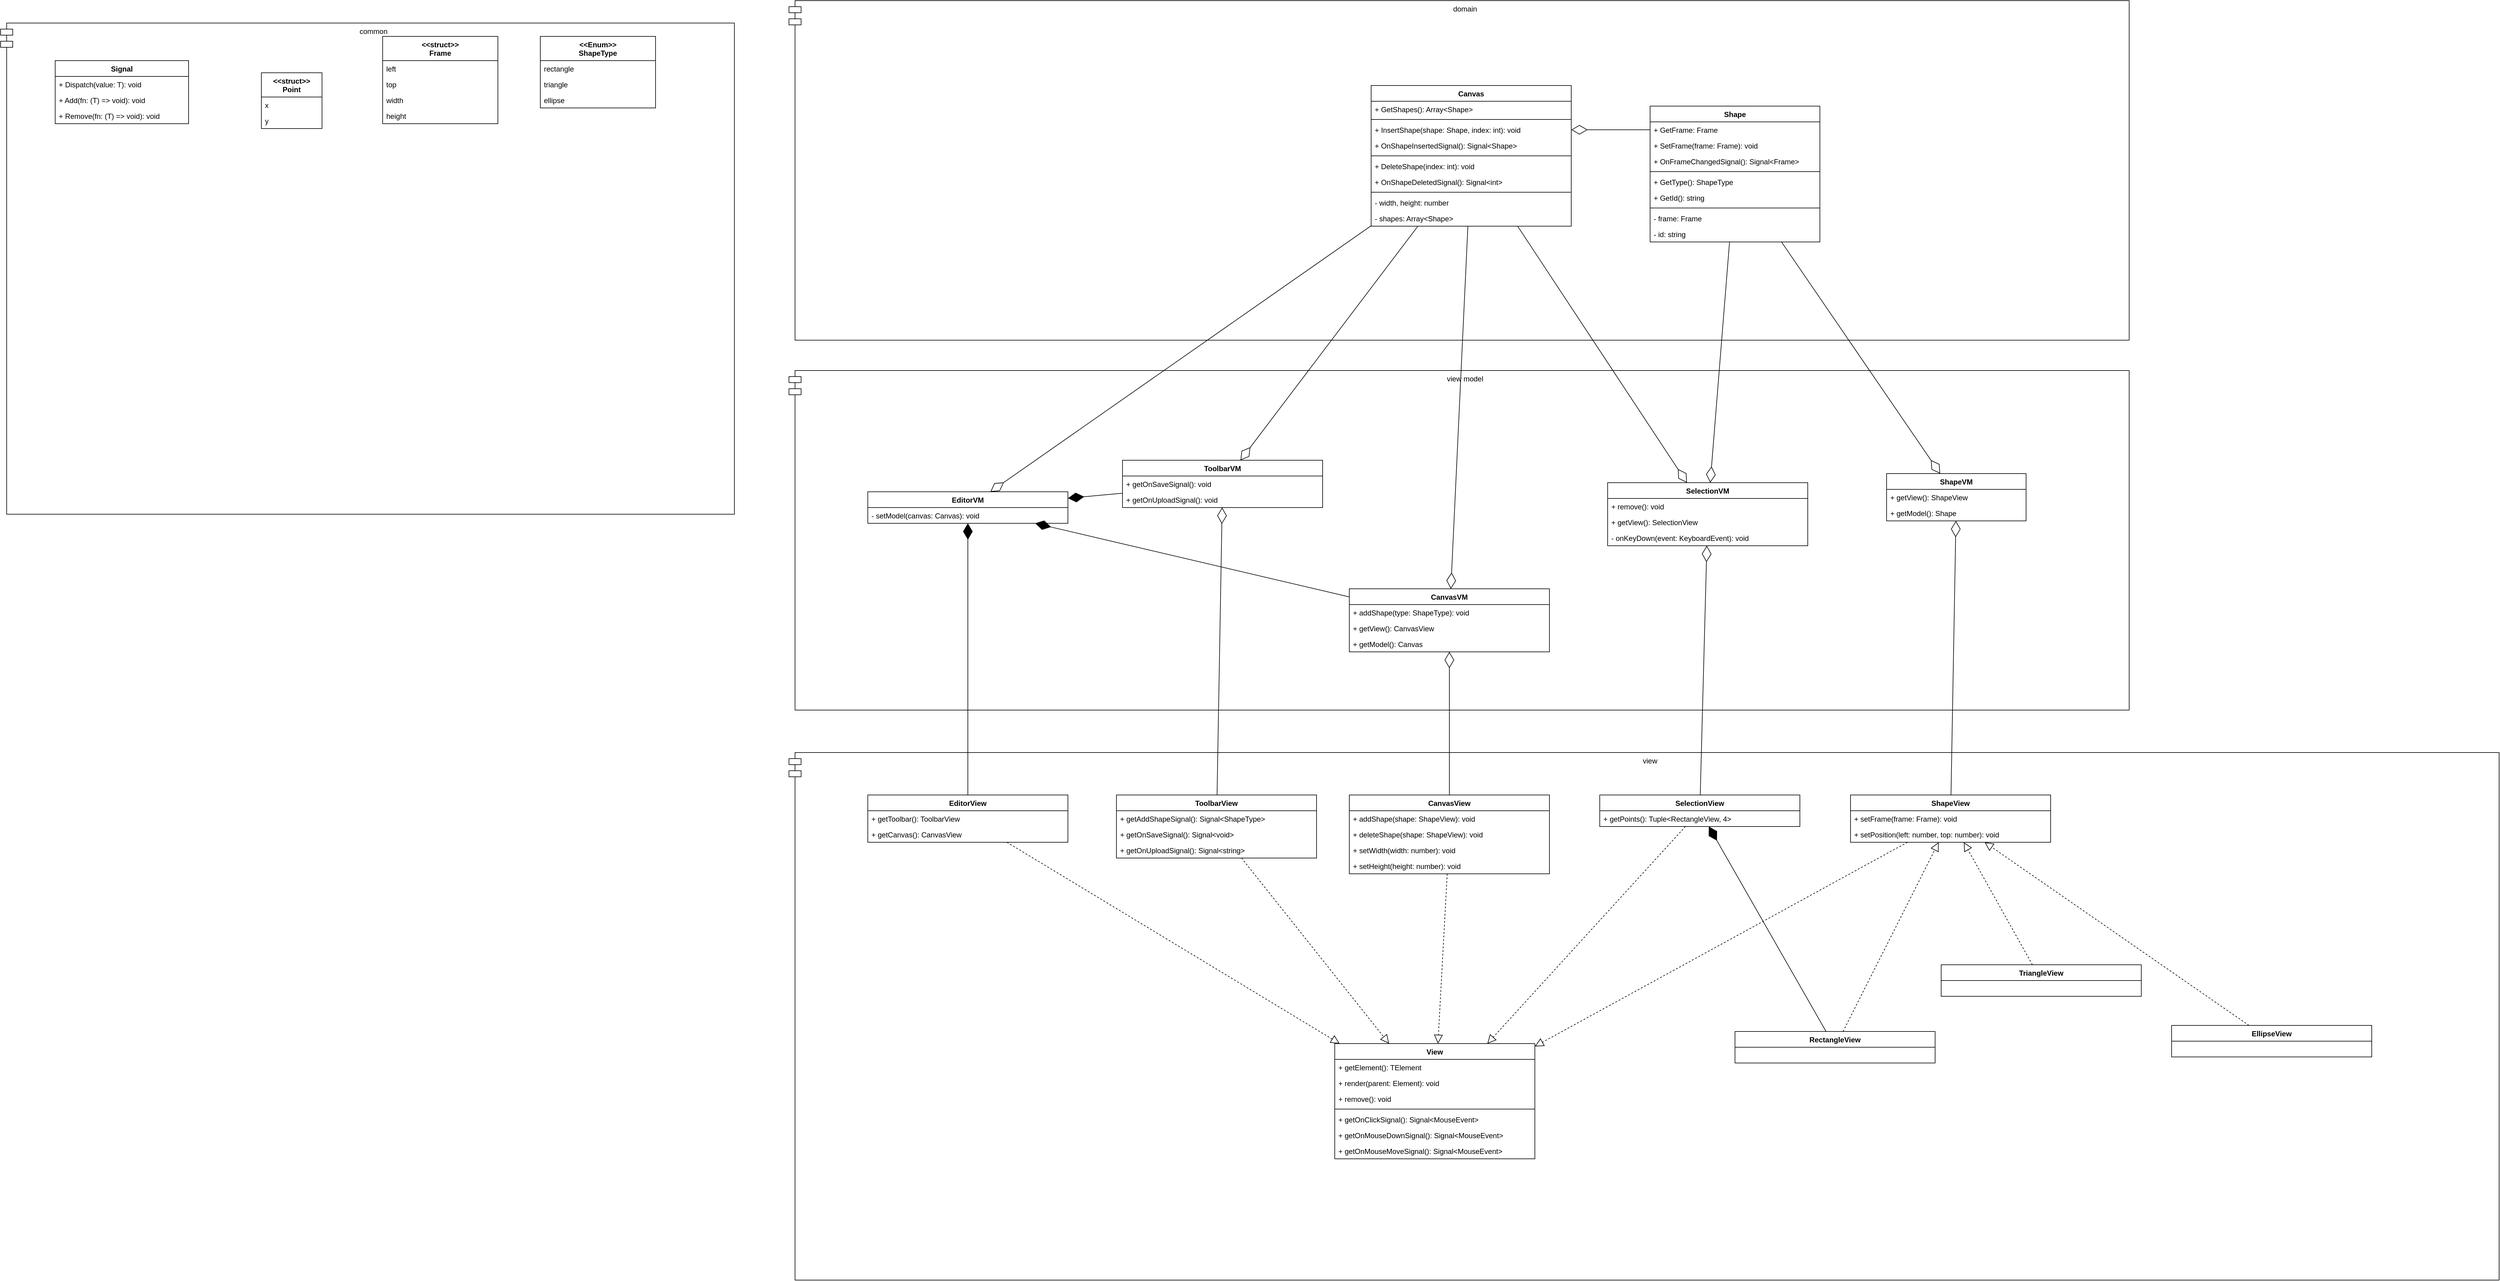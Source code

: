 <mxfile version="17.4.2" type="device"><diagram id="C5RBs43oDa-KdzZeNtuy" name="Page-1"><mxGraphModel dx="4259" dy="1071" grid="1" gridSize="10" guides="1" tooltips="1" connect="1" arrows="1" fold="1" page="1" pageScale="1" pageWidth="827" pageHeight="1169" math="0" shadow="0"><root><mxCell id="WIyWlLk6GJQsqaUBKTNV-0"/><mxCell id="WIyWlLk6GJQsqaUBKTNV-1" parent="WIyWlLk6GJQsqaUBKTNV-0"/><mxCell id="lVUzOFcici-vfKjF4Edh-38" value="domain" style="shape=module;align=left;spacingLeft=20;align=center;verticalAlign=top;" parent="WIyWlLk6GJQsqaUBKTNV-1" vertex="1"><mxGeometry x="-840" y="460" width="2210" height="560" as="geometry"/></mxCell><mxCell id="lVUzOFcici-vfKjF4Edh-4" value="Canvas" style="swimlane;fontStyle=1;align=center;verticalAlign=top;childLayout=stackLayout;horizontal=1;startSize=26;horizontalStack=0;resizeParent=1;resizeParentMax=0;resizeLast=0;collapsible=1;marginBottom=0;" parent="WIyWlLk6GJQsqaUBKTNV-1" vertex="1"><mxGeometry x="120" y="600" width="330" height="232" as="geometry"><mxRectangle x="160" y="410" width="80" height="26" as="alternateBounds"/></mxGeometry></mxCell><mxCell id="lVUzOFcici-vfKjF4Edh-21" value="+ GetShapes(): Array&lt;Shape&gt;" style="text;strokeColor=none;fillColor=none;align=left;verticalAlign=top;spacingLeft=4;spacingRight=4;overflow=hidden;rotatable=0;points=[[0,0.5],[1,0.5]];portConstraint=eastwest;" parent="lVUzOFcici-vfKjF4Edh-4" vertex="1"><mxGeometry y="26" width="330" height="26" as="geometry"/></mxCell><mxCell id="lVUzOFcici-vfKjF4Edh-26" value="" style="line;strokeWidth=1;fillColor=none;align=left;verticalAlign=middle;spacingTop=-1;spacingLeft=3;spacingRight=3;rotatable=0;labelPosition=right;points=[];portConstraint=eastwest;" parent="lVUzOFcici-vfKjF4Edh-4" vertex="1"><mxGeometry y="52" width="330" height="8" as="geometry"/></mxCell><mxCell id="lVUzOFcici-vfKjF4Edh-23" value="+ InsertShape(shape: Shape, index: int): void" style="text;strokeColor=none;fillColor=none;align=left;verticalAlign=top;spacingLeft=4;spacingRight=4;overflow=hidden;rotatable=0;points=[[0,0.5],[1,0.5]];portConstraint=eastwest;" parent="lVUzOFcici-vfKjF4Edh-4" vertex="1"><mxGeometry y="60" width="330" height="26" as="geometry"/></mxCell><mxCell id="lVUzOFcici-vfKjF4Edh-25" value="+ OnShapeInsertedSignal(): Signal&lt;Shape&gt;" style="text;strokeColor=none;fillColor=none;align=left;verticalAlign=top;spacingLeft=4;spacingRight=4;overflow=hidden;rotatable=0;points=[[0,0.5],[1,0.5]];portConstraint=eastwest;" parent="lVUzOFcici-vfKjF4Edh-4" vertex="1"><mxGeometry y="86" width="330" height="26" as="geometry"/></mxCell><mxCell id="lVUzOFcici-vfKjF4Edh-27" value="" style="line;strokeWidth=1;fillColor=none;align=left;verticalAlign=middle;spacingTop=-1;spacingLeft=3;spacingRight=3;rotatable=0;labelPosition=right;points=[];portConstraint=eastwest;" parent="lVUzOFcici-vfKjF4Edh-4" vertex="1"><mxGeometry y="112" width="330" height="8" as="geometry"/></mxCell><mxCell id="lVUzOFcici-vfKjF4Edh-24" value="+ DeleteShape(index: int): void" style="text;strokeColor=none;fillColor=none;align=left;verticalAlign=top;spacingLeft=4;spacingRight=4;overflow=hidden;rotatable=0;points=[[0,0.5],[1,0.5]];portConstraint=eastwest;" parent="lVUzOFcici-vfKjF4Edh-4" vertex="1"><mxGeometry y="120" width="330" height="26" as="geometry"/></mxCell><mxCell id="lVUzOFcici-vfKjF4Edh-28" value="+ OnShapeDeletedSignal(): Signal&lt;int&gt;" style="text;strokeColor=none;fillColor=none;align=left;verticalAlign=top;spacingLeft=4;spacingRight=4;overflow=hidden;rotatable=0;points=[[0,0.5],[1,0.5]];portConstraint=eastwest;" parent="lVUzOFcici-vfKjF4Edh-4" vertex="1"><mxGeometry y="146" width="330" height="26" as="geometry"/></mxCell><mxCell id="lVUzOFcici-vfKjF4Edh-119" value="" style="line;strokeWidth=1;fillColor=none;align=left;verticalAlign=middle;spacingTop=-1;spacingLeft=3;spacingRight=3;rotatable=0;labelPosition=right;points=[];portConstraint=eastwest;" parent="lVUzOFcici-vfKjF4Edh-4" vertex="1"><mxGeometry y="172" width="330" height="8" as="geometry"/></mxCell><mxCell id="lVUzOFcici-vfKjF4Edh-120" value="- width, height: number" style="text;strokeColor=none;fillColor=none;align=left;verticalAlign=top;spacingLeft=4;spacingRight=4;overflow=hidden;rotatable=0;points=[[0,0.5],[1,0.5]];portConstraint=eastwest;" parent="lVUzOFcici-vfKjF4Edh-4" vertex="1"><mxGeometry y="180" width="330" height="26" as="geometry"/></mxCell><mxCell id="lVUzOFcici-vfKjF4Edh-118" value="- shapes: Array&lt;Shape&gt;" style="text;strokeColor=none;fillColor=none;align=left;verticalAlign=top;spacingLeft=4;spacingRight=4;overflow=hidden;rotatable=0;points=[[0,0.5],[1,0.5]];portConstraint=eastwest;" parent="lVUzOFcici-vfKjF4Edh-4" vertex="1"><mxGeometry y="206" width="330" height="26" as="geometry"/></mxCell><mxCell id="lVUzOFcici-vfKjF4Edh-17" value="Shape" style="swimlane;fontStyle=1;align=center;verticalAlign=top;childLayout=stackLayout;horizontal=1;startSize=26;horizontalStack=0;resizeParent=1;resizeParentMax=0;resizeLast=0;collapsible=1;marginBottom=0;" parent="WIyWlLk6GJQsqaUBKTNV-1" vertex="1"><mxGeometry x="580" y="634" width="280" height="224" as="geometry"><mxRectangle x="160" y="410" width="80" height="26" as="alternateBounds"/></mxGeometry></mxCell><mxCell id="lVUzOFcici-vfKjF4Edh-18" value="+ GetFrame: Frame" style="text;strokeColor=none;fillColor=none;align=left;verticalAlign=top;spacingLeft=4;spacingRight=4;overflow=hidden;rotatable=0;points=[[0,0.5],[1,0.5]];portConstraint=eastwest;" parent="lVUzOFcici-vfKjF4Edh-17" vertex="1"><mxGeometry y="26" width="280" height="26" as="geometry"/></mxCell><mxCell id="lVUzOFcici-vfKjF4Edh-20" value="+ SetFrame(frame: Frame): void" style="text;strokeColor=none;fillColor=none;align=left;verticalAlign=top;spacingLeft=4;spacingRight=4;overflow=hidden;rotatable=0;points=[[0,0.5],[1,0.5]];portConstraint=eastwest;" parent="lVUzOFcici-vfKjF4Edh-17" vertex="1"><mxGeometry y="52" width="280" height="26" as="geometry"/></mxCell><mxCell id="lVUzOFcici-vfKjF4Edh-59" value="+ OnFrameChangedSignal(): Signal&lt;Frame&gt;" style="text;strokeColor=none;fillColor=none;align=left;verticalAlign=top;spacingLeft=4;spacingRight=4;overflow=hidden;rotatable=0;points=[[0,0.5],[1,0.5]];portConstraint=eastwest;" parent="lVUzOFcici-vfKjF4Edh-17" vertex="1"><mxGeometry y="78" width="280" height="26" as="geometry"/></mxCell><mxCell id="lVUzOFcici-vfKjF4Edh-113" value="" style="line;strokeWidth=1;fillColor=none;align=left;verticalAlign=middle;spacingTop=-1;spacingLeft=3;spacingRight=3;rotatable=0;labelPosition=right;points=[];portConstraint=eastwest;" parent="lVUzOFcici-vfKjF4Edh-17" vertex="1"><mxGeometry y="104" width="280" height="8" as="geometry"/></mxCell><mxCell id="lVUzOFcici-vfKjF4Edh-42" value="+ GetType(): ShapeType" style="text;strokeColor=none;fillColor=none;align=left;verticalAlign=top;spacingLeft=4;spacingRight=4;overflow=hidden;rotatable=0;points=[[0,0.5],[1,0.5]];portConstraint=eastwest;" parent="lVUzOFcici-vfKjF4Edh-17" vertex="1"><mxGeometry y="112" width="280" height="26" as="geometry"/></mxCell><mxCell id="lVUzOFcici-vfKjF4Edh-115" value="+ GetId(): string" style="text;strokeColor=none;fillColor=none;align=left;verticalAlign=top;spacingLeft=4;spacingRight=4;overflow=hidden;rotatable=0;points=[[0,0.5],[1,0.5]];portConstraint=eastwest;" parent="lVUzOFcici-vfKjF4Edh-17" vertex="1"><mxGeometry y="138" width="280" height="26" as="geometry"/></mxCell><mxCell id="lVUzOFcici-vfKjF4Edh-114" value="" style="line;strokeWidth=1;fillColor=none;align=left;verticalAlign=middle;spacingTop=-1;spacingLeft=3;spacingRight=3;rotatable=0;labelPosition=right;points=[];portConstraint=eastwest;" parent="lVUzOFcici-vfKjF4Edh-17" vertex="1"><mxGeometry y="164" width="280" height="8" as="geometry"/></mxCell><mxCell id="lVUzOFcici-vfKjF4Edh-116" value="- frame: Frame" style="text;strokeColor=none;fillColor=none;align=left;verticalAlign=top;spacingLeft=4;spacingRight=4;overflow=hidden;rotatable=0;points=[[0,0.5],[1,0.5]];portConstraint=eastwest;" parent="lVUzOFcici-vfKjF4Edh-17" vertex="1"><mxGeometry y="172" width="280" height="26" as="geometry"/></mxCell><mxCell id="lVUzOFcici-vfKjF4Edh-117" value="- id: string" style="text;strokeColor=none;fillColor=none;align=left;verticalAlign=top;spacingLeft=4;spacingRight=4;overflow=hidden;rotatable=0;points=[[0,0.5],[1,0.5]];portConstraint=eastwest;" parent="lVUzOFcici-vfKjF4Edh-17" vertex="1"><mxGeometry y="198" width="280" height="26" as="geometry"/></mxCell><mxCell id="lVUzOFcici-vfKjF4Edh-40" value="" style="endArrow=diamondThin;endFill=0;endSize=24;html=1;rounded=0;entryX=1;entryY=0.5;entryDx=0;entryDy=0;exitX=0;exitY=0.5;exitDx=0;exitDy=0;" parent="WIyWlLk6GJQsqaUBKTNV-1" source="lVUzOFcici-vfKjF4Edh-18" target="lVUzOFcici-vfKjF4Edh-23" edge="1"><mxGeometry width="160" relative="1" as="geometry"><mxPoint x="490" y="380" as="sourcePoint"/><mxPoint x="650" y="380" as="targetPoint"/></mxGeometry></mxCell><mxCell id="lVUzOFcici-vfKjF4Edh-60" value="view" style="shape=module;align=left;spacingLeft=20;align=center;verticalAlign=top;" parent="WIyWlLk6GJQsqaUBKTNV-1" vertex="1"><mxGeometry x="-840" y="1700" width="2820" height="870" as="geometry"/></mxCell><mxCell id="lVUzOFcici-vfKjF4Edh-61" value="CanvasView" style="swimlane;fontStyle=1;align=center;verticalAlign=top;childLayout=stackLayout;horizontal=1;startSize=26;horizontalStack=0;resizeParent=1;resizeParentMax=0;resizeLast=0;collapsible=1;marginBottom=0;" parent="WIyWlLk6GJQsqaUBKTNV-1" vertex="1"><mxGeometry x="84" y="1770" width="330" height="130" as="geometry"><mxRectangle x="160" y="410" width="80" height="26" as="alternateBounds"/></mxGeometry></mxCell><mxCell id="zq07lOfsanNuQa8wARK5-48" value="+ addShape(shape: ShapeView): void" style="text;strokeColor=none;fillColor=none;align=left;verticalAlign=top;spacingLeft=4;spacingRight=4;overflow=hidden;rotatable=0;points=[[0,0.5],[1,0.5]];portConstraint=eastwest;" vertex="1" parent="lVUzOFcici-vfKjF4Edh-61"><mxGeometry y="26" width="330" height="26" as="geometry"/></mxCell><mxCell id="zq07lOfsanNuQa8wARK5-49" value="+ deleteShape(shape: ShapeView): void" style="text;strokeColor=none;fillColor=none;align=left;verticalAlign=top;spacingLeft=4;spacingRight=4;overflow=hidden;rotatable=0;points=[[0,0.5],[1,0.5]];portConstraint=eastwest;" vertex="1" parent="lVUzOFcici-vfKjF4Edh-61"><mxGeometry y="52" width="330" height="26" as="geometry"/></mxCell><mxCell id="zq07lOfsanNuQa8wARK5-51" value="+ setWidth(width: number): void" style="text;strokeColor=none;fillColor=none;align=left;verticalAlign=top;spacingLeft=4;spacingRight=4;overflow=hidden;rotatable=0;points=[[0,0.5],[1,0.5]];portConstraint=eastwest;" vertex="1" parent="lVUzOFcici-vfKjF4Edh-61"><mxGeometry y="78" width="330" height="26" as="geometry"/></mxCell><mxCell id="zq07lOfsanNuQa8wARK5-52" value="+ setHeight(height: number): void" style="text;strokeColor=none;fillColor=none;align=left;verticalAlign=top;spacingLeft=4;spacingRight=4;overflow=hidden;rotatable=0;points=[[0,0.5],[1,0.5]];portConstraint=eastwest;" vertex="1" parent="lVUzOFcici-vfKjF4Edh-61"><mxGeometry y="104" width="330" height="26" as="geometry"/></mxCell><mxCell id="lVUzOFcici-vfKjF4Edh-69" value="ShapeView" style="swimlane;fontStyle=1;align=center;verticalAlign=top;childLayout=stackLayout;horizontal=1;startSize=26;horizontalStack=0;resizeParent=1;resizeParentMax=0;resizeLast=0;collapsible=1;marginBottom=0;" parent="WIyWlLk6GJQsqaUBKTNV-1" vertex="1"><mxGeometry x="910.5" y="1770" width="330" height="78" as="geometry"><mxRectangle x="160" y="410" width="80" height="26" as="alternateBounds"/></mxGeometry></mxCell><mxCell id="zq07lOfsanNuQa8wARK5-32" value="+ setFrame(frame: Frame): void" style="text;strokeColor=none;fillColor=none;align=left;verticalAlign=top;spacingLeft=4;spacingRight=4;overflow=hidden;rotatable=0;points=[[0,0.5],[1,0.5]];portConstraint=eastwest;" vertex="1" parent="lVUzOFcici-vfKjF4Edh-69"><mxGeometry y="26" width="330" height="26" as="geometry"/></mxCell><mxCell id="zq07lOfsanNuQa8wARK5-33" value="+ setPosition(left: number, top: number): void" style="text;strokeColor=none;fillColor=none;align=left;verticalAlign=top;spacingLeft=4;spacingRight=4;overflow=hidden;rotatable=0;points=[[0,0.5],[1,0.5]];portConstraint=eastwest;" vertex="1" parent="lVUzOFcici-vfKjF4Edh-69"><mxGeometry y="52" width="330" height="26" as="geometry"/></mxCell><mxCell id="lVUzOFcici-vfKjF4Edh-70" value="SelectionView" style="swimlane;fontStyle=1;align=center;verticalAlign=top;childLayout=stackLayout;horizontal=1;startSize=26;horizontalStack=0;resizeParent=1;resizeParentMax=0;resizeLast=0;collapsible=1;marginBottom=0;" parent="WIyWlLk6GJQsqaUBKTNV-1" vertex="1"><mxGeometry x="497" y="1770" width="330" height="52" as="geometry"><mxRectangle x="160" y="410" width="80" height="26" as="alternateBounds"/></mxGeometry></mxCell><mxCell id="zq07lOfsanNuQa8wARK5-53" value="+ getPoints(): Tuple&lt;RectangleView, 4&gt;" style="text;strokeColor=none;fillColor=none;align=left;verticalAlign=top;spacingLeft=4;spacingRight=4;overflow=hidden;rotatable=0;points=[[0,0.5],[1,0.5]];portConstraint=eastwest;" vertex="1" parent="lVUzOFcici-vfKjF4Edh-70"><mxGeometry y="26" width="330" height="26" as="geometry"/></mxCell><mxCell id="lVUzOFcici-vfKjF4Edh-71" value="ToolbarView" style="swimlane;fontStyle=1;align=center;verticalAlign=top;childLayout=stackLayout;horizontal=1;startSize=26;horizontalStack=0;resizeParent=1;resizeParentMax=0;resizeLast=0;collapsible=1;marginBottom=0;" parent="WIyWlLk6GJQsqaUBKTNV-1" vertex="1"><mxGeometry x="-300" y="1770" width="330" height="104" as="geometry"><mxRectangle x="160" y="410" width="80" height="26" as="alternateBounds"/></mxGeometry></mxCell><mxCell id="zq07lOfsanNuQa8wARK5-43" value="+ getAddShapeSignal(): Signal&lt;ShapeType&gt;" style="text;strokeColor=none;fillColor=none;align=left;verticalAlign=top;spacingLeft=4;spacingRight=4;overflow=hidden;rotatable=0;points=[[0,0.5],[1,0.5]];portConstraint=eastwest;" vertex="1" parent="lVUzOFcici-vfKjF4Edh-71"><mxGeometry y="26" width="330" height="26" as="geometry"/></mxCell><mxCell id="zq07lOfsanNuQa8wARK5-44" value="+ getOnSaveSignal(): Signal&lt;void&gt;" style="text;strokeColor=none;fillColor=none;align=left;verticalAlign=top;spacingLeft=4;spacingRight=4;overflow=hidden;rotatable=0;points=[[0,0.5],[1,0.5]];portConstraint=eastwest;" vertex="1" parent="lVUzOFcici-vfKjF4Edh-71"><mxGeometry y="52" width="330" height="26" as="geometry"/></mxCell><mxCell id="zq07lOfsanNuQa8wARK5-45" value="+ getOnUploadSignal(): Signal&lt;string&gt;" style="text;strokeColor=none;fillColor=none;align=left;verticalAlign=top;spacingLeft=4;spacingRight=4;overflow=hidden;rotatable=0;points=[[0,0.5],[1,0.5]];portConstraint=eastwest;" vertex="1" parent="lVUzOFcici-vfKjF4Edh-71"><mxGeometry y="78" width="330" height="26" as="geometry"/></mxCell><mxCell id="lVUzOFcici-vfKjF4Edh-81" value="common" style="shape=module;align=left;spacingLeft=20;align=center;verticalAlign=top;" parent="WIyWlLk6GJQsqaUBKTNV-1" vertex="1"><mxGeometry x="-2140" y="497" width="1210" height="810" as="geometry"/></mxCell><mxCell id="lVUzOFcici-vfKjF4Edh-82" value="Signal" style="swimlane;fontStyle=1;align=center;verticalAlign=top;childLayout=stackLayout;horizontal=1;startSize=26;horizontalStack=0;resizeParent=1;resizeParentMax=0;resizeLast=0;collapsible=1;marginBottom=0;" parent="WIyWlLk6GJQsqaUBKTNV-1" vertex="1"><mxGeometry x="-2050" y="559" width="220" height="104" as="geometry"><mxRectangle x="160" y="410" width="80" height="26" as="alternateBounds"/></mxGeometry></mxCell><mxCell id="lVUzOFcici-vfKjF4Edh-83" value="+ Dispatch(value: T): void" style="text;strokeColor=none;fillColor=none;align=left;verticalAlign=top;spacingLeft=4;spacingRight=4;overflow=hidden;rotatable=0;points=[[0,0.5],[1,0.5]];portConstraint=eastwest;" parent="lVUzOFcici-vfKjF4Edh-82" vertex="1"><mxGeometry y="26" width="220" height="26" as="geometry"/></mxCell><mxCell id="lVUzOFcici-vfKjF4Edh-84" value="+ Add(fn: (T) =&gt; void): void" style="text;strokeColor=none;fillColor=none;align=left;verticalAlign=top;spacingLeft=4;spacingRight=4;overflow=hidden;rotatable=0;points=[[0,0.5],[1,0.5]];portConstraint=eastwest;" parent="lVUzOFcici-vfKjF4Edh-82" vertex="1"><mxGeometry y="52" width="220" height="26" as="geometry"/></mxCell><mxCell id="lVUzOFcici-vfKjF4Edh-85" value="+ Remove(fn: (T) =&gt; void): void" style="text;strokeColor=none;fillColor=none;align=left;verticalAlign=top;spacingLeft=4;spacingRight=4;overflow=hidden;rotatable=0;points=[[0,0.5],[1,0.5]];portConstraint=eastwest;" parent="lVUzOFcici-vfKjF4Edh-82" vertex="1"><mxGeometry y="78" width="220" height="26" as="geometry"/></mxCell><mxCell id="lVUzOFcici-vfKjF4Edh-86" value="&lt;&lt;Enum&gt;&gt;&#10;ShapeType" style="swimlane;fontStyle=1;align=center;verticalAlign=top;childLayout=stackLayout;horizontal=1;startSize=40;horizontalStack=0;resizeParent=1;resizeParentMax=0;resizeLast=0;collapsible=1;marginBottom=0;" parent="WIyWlLk6GJQsqaUBKTNV-1" vertex="1"><mxGeometry x="-1250" y="519" width="190" height="118" as="geometry"><mxRectangle x="160" y="410" width="80" height="26" as="alternateBounds"/></mxGeometry></mxCell><mxCell id="lVUzOFcici-vfKjF4Edh-87" value="rectangle" style="text;strokeColor=none;fillColor=none;align=left;verticalAlign=top;spacingLeft=4;spacingRight=4;overflow=hidden;rotatable=0;points=[[0,0.5],[1,0.5]];portConstraint=eastwest;" parent="lVUzOFcici-vfKjF4Edh-86" vertex="1"><mxGeometry y="40" width="190" height="26" as="geometry"/></mxCell><mxCell id="lVUzOFcici-vfKjF4Edh-88" value="triangle" style="text;strokeColor=none;fillColor=none;align=left;verticalAlign=top;spacingLeft=4;spacingRight=4;overflow=hidden;rotatable=0;points=[[0,0.5],[1,0.5]];portConstraint=eastwest;" parent="lVUzOFcici-vfKjF4Edh-86" vertex="1"><mxGeometry y="66" width="190" height="26" as="geometry"/></mxCell><mxCell id="lVUzOFcici-vfKjF4Edh-89" value="ellipse" style="text;strokeColor=none;fillColor=none;align=left;verticalAlign=top;spacingLeft=4;spacingRight=4;overflow=hidden;rotatable=0;points=[[0,0.5],[1,0.5]];portConstraint=eastwest;" parent="lVUzOFcici-vfKjF4Edh-86" vertex="1"><mxGeometry y="92" width="190" height="26" as="geometry"/></mxCell><mxCell id="lVUzOFcici-vfKjF4Edh-90" value="&lt;&lt;struct&gt;&gt;&#10;Frame" style="swimlane;fontStyle=1;align=center;verticalAlign=top;childLayout=stackLayout;horizontal=1;startSize=40;horizontalStack=0;resizeParent=1;resizeParentMax=0;resizeLast=0;collapsible=1;marginBottom=0;" parent="WIyWlLk6GJQsqaUBKTNV-1" vertex="1"><mxGeometry x="-1510" y="519" width="190" height="144" as="geometry"><mxRectangle x="160" y="410" width="80" height="26" as="alternateBounds"/></mxGeometry></mxCell><mxCell id="lVUzOFcici-vfKjF4Edh-91" value="left" style="text;strokeColor=none;fillColor=none;align=left;verticalAlign=top;spacingLeft=4;spacingRight=4;overflow=hidden;rotatable=0;points=[[0,0.5],[1,0.5]];portConstraint=eastwest;" parent="lVUzOFcici-vfKjF4Edh-90" vertex="1"><mxGeometry y="40" width="190" height="26" as="geometry"/></mxCell><mxCell id="lVUzOFcici-vfKjF4Edh-92" value="top" style="text;strokeColor=none;fillColor=none;align=left;verticalAlign=top;spacingLeft=4;spacingRight=4;overflow=hidden;rotatable=0;points=[[0,0.5],[1,0.5]];portConstraint=eastwest;" parent="lVUzOFcici-vfKjF4Edh-90" vertex="1"><mxGeometry y="66" width="190" height="26" as="geometry"/></mxCell><mxCell id="lVUzOFcici-vfKjF4Edh-93" value="width" style="text;strokeColor=none;fillColor=none;align=left;verticalAlign=top;spacingLeft=4;spacingRight=4;overflow=hidden;rotatable=0;points=[[0,0.5],[1,0.5]];portConstraint=eastwest;" parent="lVUzOFcici-vfKjF4Edh-90" vertex="1"><mxGeometry y="92" width="190" height="26" as="geometry"/></mxCell><mxCell id="lVUzOFcici-vfKjF4Edh-94" value="height" style="text;strokeColor=none;fillColor=none;align=left;verticalAlign=top;spacingLeft=4;spacingRight=4;overflow=hidden;rotatable=0;points=[[0,0.5],[1,0.5]];portConstraint=eastwest;" parent="lVUzOFcici-vfKjF4Edh-90" vertex="1"><mxGeometry y="118" width="190" height="26" as="geometry"/></mxCell><mxCell id="lVUzOFcici-vfKjF4Edh-95" value="&lt;&lt;struct&gt;&gt;&#10;Point" style="swimlane;fontStyle=1;align=center;verticalAlign=top;childLayout=stackLayout;horizontal=1;startSize=40;horizontalStack=0;resizeParent=1;resizeParentMax=0;resizeLast=0;collapsible=1;marginBottom=0;" parent="WIyWlLk6GJQsqaUBKTNV-1" vertex="1"><mxGeometry x="-1710" y="579" width="100" height="92" as="geometry"><mxRectangle x="160" y="410" width="80" height="26" as="alternateBounds"/></mxGeometry></mxCell><mxCell id="lVUzOFcici-vfKjF4Edh-96" value="x" style="text;strokeColor=none;fillColor=none;align=left;verticalAlign=top;spacingLeft=4;spacingRight=4;overflow=hidden;rotatable=0;points=[[0,0.5],[1,0.5]];portConstraint=eastwest;" parent="lVUzOFcici-vfKjF4Edh-95" vertex="1"><mxGeometry y="40" width="100" height="26" as="geometry"/></mxCell><mxCell id="lVUzOFcici-vfKjF4Edh-97" value="y" style="text;strokeColor=none;fillColor=none;align=left;verticalAlign=top;spacingLeft=4;spacingRight=4;overflow=hidden;rotatable=0;points=[[0,0.5],[1,0.5]];portConstraint=eastwest;" parent="lVUzOFcici-vfKjF4Edh-95" vertex="1"><mxGeometry y="66" width="100" height="26" as="geometry"/></mxCell><mxCell id="lVUzOFcici-vfKjF4Edh-99" value="view model" style="shape=module;align=left;spacingLeft=20;align=center;verticalAlign=top;" parent="WIyWlLk6GJQsqaUBKTNV-1" vertex="1"><mxGeometry x="-840" y="1070" width="2210" height="560" as="geometry"/></mxCell><mxCell id="lVUzOFcici-vfKjF4Edh-105" value="ShapeVM" style="swimlane;fontStyle=1;align=center;verticalAlign=top;childLayout=stackLayout;horizontal=1;startSize=26;horizontalStack=0;resizeParent=1;resizeParentMax=0;resizeLast=0;collapsible=1;marginBottom=0;" parent="WIyWlLk6GJQsqaUBKTNV-1" vertex="1"><mxGeometry x="970" y="1240" width="230" height="78" as="geometry"><mxRectangle x="160" y="410" width="80" height="26" as="alternateBounds"/></mxGeometry></mxCell><mxCell id="lVUzOFcici-vfKjF4Edh-106" value="+ getView(): ShapeView" style="text;strokeColor=none;fillColor=none;align=left;verticalAlign=top;spacingLeft=4;spacingRight=4;overflow=hidden;rotatable=0;points=[[0,0.5],[1,0.5]];portConstraint=eastwest;" parent="lVUzOFcici-vfKjF4Edh-105" vertex="1"><mxGeometry y="26" width="230" height="26" as="geometry"/></mxCell><mxCell id="lVUzOFcici-vfKjF4Edh-107" value="+ getModel(): Shape" style="text;strokeColor=none;fillColor=none;align=left;verticalAlign=top;spacingLeft=4;spacingRight=4;overflow=hidden;rotatable=0;points=[[0,0.5],[1,0.5]];portConstraint=eastwest;" parent="lVUzOFcici-vfKjF4Edh-105" vertex="1"><mxGeometry y="52" width="230" height="26" as="geometry"/></mxCell><mxCell id="lVUzOFcici-vfKjF4Edh-123" value="" style="endArrow=diamondThin;endFill=0;endSize=24;html=1;rounded=0;" parent="WIyWlLk6GJQsqaUBKTNV-1" source="lVUzOFcici-vfKjF4Edh-17" target="lVUzOFcici-vfKjF4Edh-105" edge="1"><mxGeometry width="160" relative="1" as="geometry"><mxPoint x="550" y="1130" as="sourcePoint"/><mxPoint x="710" y="1130" as="targetPoint"/></mxGeometry></mxCell><mxCell id="lVUzOFcici-vfKjF4Edh-126" value="" style="endArrow=diamondThin;endFill=0;endSize=24;html=1;rounded=0;" parent="WIyWlLk6GJQsqaUBKTNV-1" source="lVUzOFcici-vfKjF4Edh-69" target="lVUzOFcici-vfKjF4Edh-105" edge="1"><mxGeometry width="160" relative="1" as="geometry"><mxPoint x="550" y="1480" as="sourcePoint"/><mxPoint x="710" y="1480" as="targetPoint"/></mxGeometry></mxCell><mxCell id="Wp4D12kqKLohDoQyKvnD-0" value="EditorVM" style="swimlane;fontStyle=1;align=center;verticalAlign=top;childLayout=stackLayout;horizontal=1;startSize=26;horizontalStack=0;resizeParent=1;resizeParentMax=0;resizeLast=0;collapsible=1;marginBottom=0;" parent="WIyWlLk6GJQsqaUBKTNV-1" vertex="1"><mxGeometry x="-710" y="1270" width="330" height="52" as="geometry"><mxRectangle x="160" y="410" width="80" height="26" as="alternateBounds"/></mxGeometry></mxCell><mxCell id="Wp4D12kqKLohDoQyKvnD-4" value="- setModel(canvas: Canvas): void" style="text;strokeColor=none;fillColor=none;align=left;verticalAlign=top;spacingLeft=4;spacingRight=4;overflow=hidden;rotatable=0;points=[[0,0.5],[1,0.5]];portConstraint=eastwest;" parent="Wp4D12kqKLohDoQyKvnD-0" vertex="1"><mxGeometry y="26" width="330" height="26" as="geometry"/></mxCell><mxCell id="Wp4D12kqKLohDoQyKvnD-11" value="ToolbarVM" style="swimlane;fontStyle=1;align=center;verticalAlign=top;childLayout=stackLayout;horizontal=1;startSize=26;horizontalStack=0;resizeParent=1;resizeParentMax=0;resizeLast=0;collapsible=1;marginBottom=0;" parent="WIyWlLk6GJQsqaUBKTNV-1" vertex="1"><mxGeometry x="-290" y="1218" width="330" height="78" as="geometry"><mxRectangle x="160" y="410" width="80" height="26" as="alternateBounds"/></mxGeometry></mxCell><mxCell id="Wp4D12kqKLohDoQyKvnD-12" value="+ getOnSaveSignal(): void" style="text;strokeColor=none;fillColor=none;align=left;verticalAlign=top;spacingLeft=4;spacingRight=4;overflow=hidden;rotatable=0;points=[[0,0.5],[1,0.5]];portConstraint=eastwest;" parent="Wp4D12kqKLohDoQyKvnD-11" vertex="1"><mxGeometry y="26" width="330" height="26" as="geometry"/></mxCell><mxCell id="zq07lOfsanNuQa8wARK5-39" value="+ getOnUploadSignal(): void" style="text;strokeColor=none;fillColor=none;align=left;verticalAlign=top;spacingLeft=4;spacingRight=4;overflow=hidden;rotatable=0;points=[[0,0.5],[1,0.5]];portConstraint=eastwest;" vertex="1" parent="Wp4D12kqKLohDoQyKvnD-11"><mxGeometry y="52" width="330" height="26" as="geometry"/></mxCell><mxCell id="Wp4D12kqKLohDoQyKvnD-13" value="CanvasVM" style="swimlane;fontStyle=1;align=center;verticalAlign=top;childLayout=stackLayout;horizontal=1;startSize=26;horizontalStack=0;resizeParent=1;resizeParentMax=0;resizeLast=0;collapsible=1;marginBottom=0;" parent="WIyWlLk6GJQsqaUBKTNV-1" vertex="1"><mxGeometry x="84" y="1430" width="330" height="104" as="geometry"><mxRectangle x="160" y="410" width="80" height="26" as="alternateBounds"/></mxGeometry></mxCell><mxCell id="Wp4D12kqKLohDoQyKvnD-14" value="+ addShape(type: ShapeType): void" style="text;strokeColor=none;fillColor=none;align=left;verticalAlign=top;spacingLeft=4;spacingRight=4;overflow=hidden;rotatable=0;points=[[0,0.5],[1,0.5]];portConstraint=eastwest;" parent="Wp4D12kqKLohDoQyKvnD-13" vertex="1"><mxGeometry y="26" width="330" height="26" as="geometry"/></mxCell><mxCell id="zq07lOfsanNuQa8wARK5-41" value="+ getView(): CanvasView" style="text;strokeColor=none;fillColor=none;align=left;verticalAlign=top;spacingLeft=4;spacingRight=4;overflow=hidden;rotatable=0;points=[[0,0.5],[1,0.5]];portConstraint=eastwest;" vertex="1" parent="Wp4D12kqKLohDoQyKvnD-13"><mxGeometry y="52" width="330" height="26" as="geometry"/></mxCell><mxCell id="zq07lOfsanNuQa8wARK5-42" value="+ getModel(): Canvas" style="text;strokeColor=none;fillColor=none;align=left;verticalAlign=top;spacingLeft=4;spacingRight=4;overflow=hidden;rotatable=0;points=[[0,0.5],[1,0.5]];portConstraint=eastwest;" vertex="1" parent="Wp4D12kqKLohDoQyKvnD-13"><mxGeometry y="78" width="330" height="26" as="geometry"/></mxCell><mxCell id="Wp4D12kqKLohDoQyKvnD-15" value="EditorView" style="swimlane;fontStyle=1;align=center;verticalAlign=top;childLayout=stackLayout;horizontal=1;startSize=26;horizontalStack=0;resizeParent=1;resizeParentMax=0;resizeLast=0;collapsible=1;marginBottom=0;" parent="WIyWlLk6GJQsqaUBKTNV-1" vertex="1"><mxGeometry x="-710" y="1770" width="330" height="78" as="geometry"><mxRectangle x="160" y="410" width="80" height="26" as="alternateBounds"/></mxGeometry></mxCell><mxCell id="zq07lOfsanNuQa8wARK5-46" value="+ getToolbar(): ToolbarView" style="text;strokeColor=none;fillColor=none;align=left;verticalAlign=top;spacingLeft=4;spacingRight=4;overflow=hidden;rotatable=0;points=[[0,0.5],[1,0.5]];portConstraint=eastwest;" vertex="1" parent="Wp4D12kqKLohDoQyKvnD-15"><mxGeometry y="26" width="330" height="26" as="geometry"/></mxCell><mxCell id="zq07lOfsanNuQa8wARK5-47" value="+ getCanvas(): CanvasView" style="text;strokeColor=none;fillColor=none;align=left;verticalAlign=top;spacingLeft=4;spacingRight=4;overflow=hidden;rotatable=0;points=[[0,0.5],[1,0.5]];portConstraint=eastwest;" vertex="1" parent="Wp4D12kqKLohDoQyKvnD-15"><mxGeometry y="52" width="330" height="26" as="geometry"/></mxCell><mxCell id="vJ88vTQuRLcGK84TbQeg-0" value="" style="endArrow=diamondThin;endFill=0;endSize=24;html=1;rounded=0;" parent="WIyWlLk6GJQsqaUBKTNV-1" source="lVUzOFcici-vfKjF4Edh-4" target="Wp4D12kqKLohDoQyKvnD-0" edge="1"><mxGeometry width="160" relative="1" as="geometry"><mxPoint x="50" y="1160" as="sourcePoint"/><mxPoint x="210" y="1160" as="targetPoint"/></mxGeometry></mxCell><mxCell id="vJ88vTQuRLcGK84TbQeg-1" value="" style="endArrow=diamondThin;endFill=0;endSize=24;html=1;rounded=0;" parent="WIyWlLk6GJQsqaUBKTNV-1" source="lVUzOFcici-vfKjF4Edh-4" target="Wp4D12kqKLohDoQyKvnD-11" edge="1"><mxGeometry width="160" relative="1" as="geometry"><mxPoint x="50" y="1160" as="sourcePoint"/><mxPoint x="210" y="1160" as="targetPoint"/></mxGeometry></mxCell><mxCell id="vJ88vTQuRLcGK84TbQeg-2" value="" style="endArrow=diamondThin;endFill=0;endSize=24;html=1;rounded=0;" parent="WIyWlLk6GJQsqaUBKTNV-1" source="lVUzOFcici-vfKjF4Edh-4" target="Wp4D12kqKLohDoQyKvnD-13" edge="1"><mxGeometry width="160" relative="1" as="geometry"><mxPoint x="50" y="1160" as="sourcePoint"/><mxPoint x="210" y="1160" as="targetPoint"/></mxGeometry></mxCell><mxCell id="vJ88vTQuRLcGK84TbQeg-3" value="SelectionVM" style="swimlane;fontStyle=1;align=center;verticalAlign=top;childLayout=stackLayout;horizontal=1;startSize=26;horizontalStack=0;resizeParent=1;resizeParentMax=0;resizeLast=0;collapsible=1;marginBottom=0;" parent="WIyWlLk6GJQsqaUBKTNV-1" vertex="1"><mxGeometry x="510" y="1255" width="330" height="104" as="geometry"><mxRectangle x="160" y="410" width="80" height="26" as="alternateBounds"/></mxGeometry></mxCell><mxCell id="zq07lOfsanNuQa8wARK5-36" value="+ remove(): void" style="text;strokeColor=none;fillColor=none;align=left;verticalAlign=top;spacingLeft=4;spacingRight=4;overflow=hidden;rotatable=0;points=[[0,0.5],[1,0.5]];portConstraint=eastwest;" vertex="1" parent="vJ88vTQuRLcGK84TbQeg-3"><mxGeometry y="26" width="330" height="26" as="geometry"/></mxCell><mxCell id="zq07lOfsanNuQa8wARK5-40" value="+ getView(): SelectionView" style="text;strokeColor=none;fillColor=none;align=left;verticalAlign=top;spacingLeft=4;spacingRight=4;overflow=hidden;rotatable=0;points=[[0,0.5],[1,0.5]];portConstraint=eastwest;" vertex="1" parent="vJ88vTQuRLcGK84TbQeg-3"><mxGeometry y="52" width="330" height="26" as="geometry"/></mxCell><mxCell id="zq07lOfsanNuQa8wARK5-37" value="- onKeyDown(event: KeyboardEvent): void" style="text;strokeColor=none;fillColor=none;align=left;verticalAlign=top;spacingLeft=4;spacingRight=4;overflow=hidden;rotatable=0;points=[[0,0.5],[1,0.5]];portConstraint=eastwest;" vertex="1" parent="vJ88vTQuRLcGK84TbQeg-3"><mxGeometry y="78" width="330" height="26" as="geometry"/></mxCell><mxCell id="vJ88vTQuRLcGK84TbQeg-4" value="" style="endArrow=diamondThin;endFill=0;endSize=24;html=1;rounded=0;" parent="WIyWlLk6GJQsqaUBKTNV-1" source="lVUzOFcici-vfKjF4Edh-4" target="vJ88vTQuRLcGK84TbQeg-3" edge="1"><mxGeometry width="160" relative="1" as="geometry"><mxPoint x="500" y="1180" as="sourcePoint"/><mxPoint x="660" y="1180" as="targetPoint"/></mxGeometry></mxCell><mxCell id="vJ88vTQuRLcGK84TbQeg-5" value="" style="endArrow=diamondThin;endFill=0;endSize=24;html=1;rounded=0;" parent="WIyWlLk6GJQsqaUBKTNV-1" source="lVUzOFcici-vfKjF4Edh-17" target="vJ88vTQuRLcGK84TbQeg-3" edge="1"><mxGeometry width="160" relative="1" as="geometry"><mxPoint x="500" y="1180" as="sourcePoint"/><mxPoint x="660" y="1180" as="targetPoint"/></mxGeometry></mxCell><mxCell id="vJ88vTQuRLcGK84TbQeg-6" value="" style="endArrow=diamondThin;endFill=0;endSize=24;html=1;rounded=0;" parent="WIyWlLk6GJQsqaUBKTNV-1" source="lVUzOFcici-vfKjF4Edh-70" target="vJ88vTQuRLcGK84TbQeg-3" edge="1"><mxGeometry width="160" relative="1" as="geometry"><mxPoint x="450" y="1390" as="sourcePoint"/><mxPoint x="610" y="1390" as="targetPoint"/></mxGeometry></mxCell><mxCell id="vJ88vTQuRLcGK84TbQeg-7" value="" style="endArrow=diamondThin;endFill=1;endSize=24;html=1;rounded=0;" parent="WIyWlLk6GJQsqaUBKTNV-1" source="Wp4D12kqKLohDoQyKvnD-15" target="Wp4D12kqKLohDoQyKvnD-0" edge="1"><mxGeometry width="160" relative="1" as="geometry"><mxPoint y="1440" as="sourcePoint"/><mxPoint x="160" y="1440" as="targetPoint"/></mxGeometry></mxCell><mxCell id="vJ88vTQuRLcGK84TbQeg-8" value="" style="endArrow=diamondThin;endFill=0;endSize=24;html=1;rounded=0;" parent="WIyWlLk6GJQsqaUBKTNV-1" source="lVUzOFcici-vfKjF4Edh-71" target="Wp4D12kqKLohDoQyKvnD-11" edge="1"><mxGeometry width="160" relative="1" as="geometry"><mxPoint y="1440" as="sourcePoint"/><mxPoint x="160" y="1440" as="targetPoint"/></mxGeometry></mxCell><mxCell id="vJ88vTQuRLcGK84TbQeg-9" value="" style="endArrow=diamondThin;endFill=0;endSize=24;html=1;rounded=0;" parent="WIyWlLk6GJQsqaUBKTNV-1" source="lVUzOFcici-vfKjF4Edh-61" target="Wp4D12kqKLohDoQyKvnD-13" edge="1"><mxGeometry width="160" relative="1" as="geometry"><mxPoint y="1440" as="sourcePoint"/><mxPoint x="160" y="1440" as="targetPoint"/></mxGeometry></mxCell><mxCell id="vJ88vTQuRLcGK84TbQeg-10" value="" style="endArrow=block;dashed=1;endFill=0;endSize=12;html=1;rounded=0;" parent="WIyWlLk6GJQsqaUBKTNV-1" edge="1" target="zq07lOfsanNuQa8wARK5-8" source="Wp4D12kqKLohDoQyKvnD-15"><mxGeometry width="160" relative="1" as="geometry"><mxPoint x="50" y="2030" as="sourcePoint"/><mxPoint x="330" y="2047.6" as="targetPoint"/></mxGeometry></mxCell><mxCell id="zq07lOfsanNuQa8wARK5-8" value="View" style="swimlane;fontStyle=1;align=center;verticalAlign=top;childLayout=stackLayout;horizontal=1;startSize=26;horizontalStack=0;resizeParent=1;resizeParentMax=0;resizeLast=0;collapsible=1;marginBottom=0;" vertex="1" parent="WIyWlLk6GJQsqaUBKTNV-1"><mxGeometry x="60" y="2180" width="330" height="190" as="geometry"><mxRectangle x="160" y="410" width="80" height="26" as="alternateBounds"/></mxGeometry></mxCell><mxCell id="zq07lOfsanNuQa8wARK5-24" value="+ getElement(): TElement" style="text;strokeColor=none;fillColor=none;align=left;verticalAlign=top;spacingLeft=4;spacingRight=4;overflow=hidden;rotatable=0;points=[[0,0.5],[1,0.5]];portConstraint=eastwest;" vertex="1" parent="zq07lOfsanNuQa8wARK5-8"><mxGeometry y="26" width="330" height="26" as="geometry"/></mxCell><mxCell id="zq07lOfsanNuQa8wARK5-27" value="+ render(parent: Element): void" style="text;strokeColor=none;fillColor=none;align=left;verticalAlign=top;spacingLeft=4;spacingRight=4;overflow=hidden;rotatable=0;points=[[0,0.5],[1,0.5]];portConstraint=eastwest;" vertex="1" parent="zq07lOfsanNuQa8wARK5-8"><mxGeometry y="52" width="330" height="26" as="geometry"/></mxCell><mxCell id="zq07lOfsanNuQa8wARK5-26" value="+ remove(): void" style="text;strokeColor=none;fillColor=none;align=left;verticalAlign=top;spacingLeft=4;spacingRight=4;overflow=hidden;rotatable=0;points=[[0,0.5],[1,0.5]];portConstraint=eastwest;" vertex="1" parent="zq07lOfsanNuQa8wARK5-8"><mxGeometry y="78" width="330" height="26" as="geometry"/></mxCell><mxCell id="zq07lOfsanNuQa8wARK5-29" value="" style="line;strokeWidth=1;fillColor=none;align=left;verticalAlign=middle;spacingTop=-1;spacingLeft=3;spacingRight=3;rotatable=0;labelPosition=right;points=[];portConstraint=eastwest;" vertex="1" parent="zq07lOfsanNuQa8wARK5-8"><mxGeometry y="104" width="330" height="8" as="geometry"/></mxCell><mxCell id="zq07lOfsanNuQa8wARK5-28" value="+ getOnClickSignal(): Signal&lt;MouseEvent&gt;" style="text;strokeColor=none;fillColor=none;align=left;verticalAlign=top;spacingLeft=4;spacingRight=4;overflow=hidden;rotatable=0;points=[[0,0.5],[1,0.5]];portConstraint=eastwest;" vertex="1" parent="zq07lOfsanNuQa8wARK5-8"><mxGeometry y="112" width="330" height="26" as="geometry"/></mxCell><mxCell id="zq07lOfsanNuQa8wARK5-30" value="+ getOnMouseDownSignal(): Signal&lt;MouseEvent&gt;" style="text;strokeColor=none;fillColor=none;align=left;verticalAlign=top;spacingLeft=4;spacingRight=4;overflow=hidden;rotatable=0;points=[[0,0.5],[1,0.5]];portConstraint=eastwest;" vertex="1" parent="zq07lOfsanNuQa8wARK5-8"><mxGeometry y="138" width="330" height="26" as="geometry"/></mxCell><mxCell id="zq07lOfsanNuQa8wARK5-31" value="+ getOnMouseMoveSignal(): Signal&lt;MouseEvent&gt;" style="text;strokeColor=none;fillColor=none;align=left;verticalAlign=top;spacingLeft=4;spacingRight=4;overflow=hidden;rotatable=0;points=[[0,0.5],[1,0.5]];portConstraint=eastwest;" vertex="1" parent="zq07lOfsanNuQa8wARK5-8"><mxGeometry y="164" width="330" height="26" as="geometry"/></mxCell><mxCell id="zq07lOfsanNuQa8wARK5-10" value="" style="endArrow=block;dashed=1;endFill=0;endSize=12;html=1;rounded=0;" edge="1" parent="WIyWlLk6GJQsqaUBKTNV-1" source="lVUzOFcici-vfKjF4Edh-71" target="zq07lOfsanNuQa8wARK5-8"><mxGeometry width="160" relative="1" as="geometry"><mxPoint x="-210.001" y="1840.0" as="sourcePoint"/><mxPoint x="462.341" y="2198.0" as="targetPoint"/></mxGeometry></mxCell><mxCell id="zq07lOfsanNuQa8wARK5-11" value="" style="endArrow=block;dashed=1;endFill=0;endSize=12;html=1;rounded=0;" edge="1" parent="WIyWlLk6GJQsqaUBKTNV-1" source="lVUzOFcici-vfKjF4Edh-61" target="zq07lOfsanNuQa8wARK5-8"><mxGeometry width="160" relative="1" as="geometry"><mxPoint x="59.999" y="1822.0" as="sourcePoint"/><mxPoint x="374.341" y="2180.0" as="targetPoint"/></mxGeometry></mxCell><mxCell id="zq07lOfsanNuQa8wARK5-12" value="" style="endArrow=block;dashed=1;endFill=0;endSize=12;html=1;rounded=0;" edge="1" parent="WIyWlLk6GJQsqaUBKTNV-1" source="lVUzOFcici-vfKjF4Edh-69" target="zq07lOfsanNuQa8wARK5-8"><mxGeometry width="160" relative="1" as="geometry"><mxPoint x="257.478" y="1832" as="sourcePoint"/><mxPoint x="236.522" y="2190" as="targetPoint"/></mxGeometry></mxCell><mxCell id="zq07lOfsanNuQa8wARK5-13" value="" style="endArrow=block;dashed=1;endFill=0;endSize=12;html=1;rounded=0;" edge="1" parent="WIyWlLk6GJQsqaUBKTNV-1" source="lVUzOFcici-vfKjF4Edh-70" target="zq07lOfsanNuQa8wARK5-8"><mxGeometry width="160" relative="1" as="geometry"><mxPoint x="619" y="1832" as="sourcePoint"/><mxPoint x="261" y="2190" as="targetPoint"/></mxGeometry></mxCell><mxCell id="zq07lOfsanNuQa8wARK5-14" value="RectangleView" style="swimlane;fontStyle=1;align=center;verticalAlign=top;childLayout=stackLayout;horizontal=1;startSize=26;horizontalStack=0;resizeParent=1;resizeParentMax=0;resizeLast=0;collapsible=1;marginBottom=0;" vertex="1" parent="WIyWlLk6GJQsqaUBKTNV-1"><mxGeometry x="720" y="2160" width="330" height="52" as="geometry"><mxRectangle x="160" y="410" width="80" height="26" as="alternateBounds"/></mxGeometry></mxCell><mxCell id="zq07lOfsanNuQa8wARK5-15" value="TriangleView" style="swimlane;fontStyle=1;align=center;verticalAlign=top;childLayout=stackLayout;horizontal=1;startSize=26;horizontalStack=0;resizeParent=1;resizeParentMax=0;resizeLast=0;collapsible=1;marginBottom=0;" vertex="1" parent="WIyWlLk6GJQsqaUBKTNV-1"><mxGeometry x="1060" y="2050" width="330" height="52" as="geometry"><mxRectangle x="160" y="410" width="80" height="26" as="alternateBounds"/></mxGeometry></mxCell><mxCell id="zq07lOfsanNuQa8wARK5-16" value="EllipseView" style="swimlane;fontStyle=1;align=center;verticalAlign=top;childLayout=stackLayout;horizontal=1;startSize=26;horizontalStack=0;resizeParent=1;resizeParentMax=0;resizeLast=0;collapsible=1;marginBottom=0;" vertex="1" parent="WIyWlLk6GJQsqaUBKTNV-1"><mxGeometry x="1440" y="2150" width="330" height="52" as="geometry"><mxRectangle x="160" y="410" width="80" height="26" as="alternateBounds"/></mxGeometry></mxCell><mxCell id="zq07lOfsanNuQa8wARK5-17" value="" style="endArrow=block;dashed=1;endFill=0;endSize=12;html=1;rounded=0;" edge="1" parent="WIyWlLk6GJQsqaUBKTNV-1" source="zq07lOfsanNuQa8wARK5-14" target="lVUzOFcici-vfKjF4Edh-69"><mxGeometry width="160" relative="1" as="geometry"><mxPoint x="1031.566" y="1832.0" as="sourcePoint"/><mxPoint x="288.934" y="2190.0" as="targetPoint"/></mxGeometry></mxCell><mxCell id="zq07lOfsanNuQa8wARK5-18" value="" style="endArrow=block;dashed=1;endFill=0;endSize=12;html=1;rounded=0;" edge="1" parent="WIyWlLk6GJQsqaUBKTNV-1" source="zq07lOfsanNuQa8wARK5-15" target="lVUzOFcici-vfKjF4Edh-69"><mxGeometry width="160" relative="1" as="geometry"><mxPoint x="907.7" y="2170.0" as="sourcePoint"/><mxPoint x="1072.8" y="1832.0" as="targetPoint"/></mxGeometry></mxCell><mxCell id="zq07lOfsanNuQa8wARK5-19" value="" style="endArrow=block;dashed=1;endFill=0;endSize=12;html=1;rounded=0;" edge="1" parent="WIyWlLk6GJQsqaUBKTNV-1" source="zq07lOfsanNuQa8wARK5-16" target="lVUzOFcici-vfKjF4Edh-69"><mxGeometry width="160" relative="1" as="geometry"><mxPoint x="1549.117" y="2052" as="sourcePoint"/><mxPoint x="1400.003" y="1860.0" as="targetPoint"/></mxGeometry></mxCell><mxCell id="zq07lOfsanNuQa8wARK5-34" value="" style="endArrow=diamondThin;endFill=1;endSize=24;html=1;rounded=0;" edge="1" parent="WIyWlLk6GJQsqaUBKTNV-1" source="Wp4D12kqKLohDoQyKvnD-11" target="Wp4D12kqKLohDoQyKvnD-0"><mxGeometry width="160" relative="1" as="geometry"><mxPoint x="-330" y="1310" as="sourcePoint"/><mxPoint x="-170" y="1310" as="targetPoint"/></mxGeometry></mxCell><mxCell id="zq07lOfsanNuQa8wARK5-35" value="" style="endArrow=diamondThin;endFill=1;endSize=24;html=1;rounded=0;" edge="1" parent="WIyWlLk6GJQsqaUBKTNV-1" source="Wp4D12kqKLohDoQyKvnD-13" target="Wp4D12kqKLohDoQyKvnD-0"><mxGeometry width="160" relative="1" as="geometry"><mxPoint x="-280" y="1450" as="sourcePoint"/><mxPoint x="-120" y="1450" as="targetPoint"/></mxGeometry></mxCell><mxCell id="zq07lOfsanNuQa8wARK5-54" value="" style="endArrow=diamondThin;endFill=1;endSize=24;html=1;rounded=0;" edge="1" parent="WIyWlLk6GJQsqaUBKTNV-1" source="zq07lOfsanNuQa8wARK5-14" target="lVUzOFcici-vfKjF4Edh-70"><mxGeometry width="160" relative="1" as="geometry"><mxPoint x="590" y="2000" as="sourcePoint"/><mxPoint x="750" y="2000" as="targetPoint"/></mxGeometry></mxCell></root></mxGraphModel></diagram></mxfile>